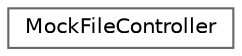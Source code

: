 digraph "Graphical Class Hierarchy"
{
 // LATEX_PDF_SIZE
  bgcolor="transparent";
  edge [fontname=Helvetica,fontsize=10,labelfontname=Helvetica,labelfontsize=10];
  node [fontname=Helvetica,fontsize=10,shape=box,height=0.2,width=0.4];
  rankdir="LR";
  Node0 [id="Node000000",label="MockFileController",height=0.2,width=0.4,color="grey40", fillcolor="white", style="filled",URL="$classMockFileController.html",tooltip="Class to emulate the behavior of the File controller."];
}
